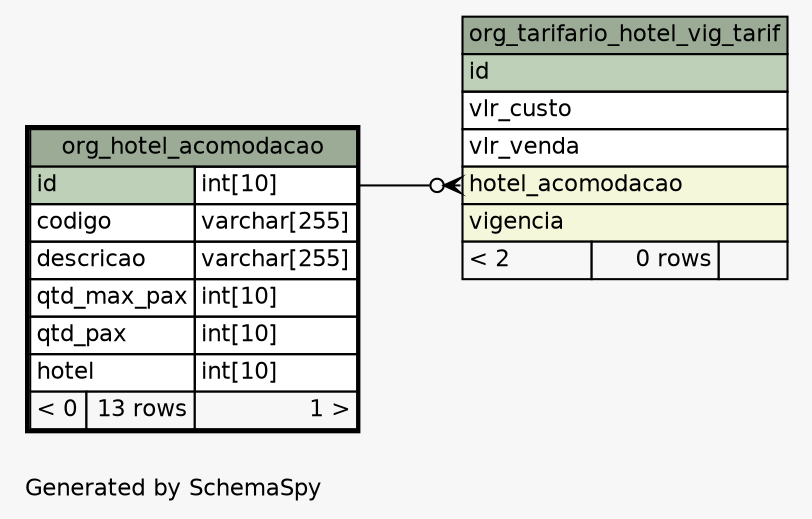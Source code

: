 // dot 2.38.0 on Windows 10 10.0
// SchemaSpy rev 590
digraph "oneDegreeRelationshipsDiagram" {
  graph [
    rankdir="RL"
    bgcolor="#f7f7f7"
    label="\nGenerated by SchemaSpy"
    labeljust="l"
    nodesep="0.18"
    ranksep="0.46"
    fontname="Helvetica"
    fontsize="11"
  ];
  node [
    fontname="Helvetica"
    fontsize="11"
    shape="plaintext"
  ];
  edge [
    arrowsize="0.8"
  ];
  "org_tarifario_hotel_vig_tarif":"hotel_acomodacao":w -> "org_hotel_acomodacao":"id.type":e [arrowhead=none dir=back arrowtail=crowodot];
  "org_hotel_acomodacao" [
    label=<
    <TABLE BORDER="2" CELLBORDER="1" CELLSPACING="0" BGCOLOR="#ffffff">
      <TR><TD COLSPAN="3" BGCOLOR="#9bab96" ALIGN="CENTER">org_hotel_acomodacao</TD></TR>
      <TR><TD PORT="id" COLSPAN="2" BGCOLOR="#bed1b8" ALIGN="LEFT">id</TD><TD PORT="id.type" ALIGN="LEFT">int[10]</TD></TR>
      <TR><TD PORT="codigo" COLSPAN="2" ALIGN="LEFT">codigo</TD><TD PORT="codigo.type" ALIGN="LEFT">varchar[255]</TD></TR>
      <TR><TD PORT="descricao" COLSPAN="2" ALIGN="LEFT">descricao</TD><TD PORT="descricao.type" ALIGN="LEFT">varchar[255]</TD></TR>
      <TR><TD PORT="qtd_max_pax" COLSPAN="2" ALIGN="LEFT">qtd_max_pax</TD><TD PORT="qtd_max_pax.type" ALIGN="LEFT">int[10]</TD></TR>
      <TR><TD PORT="qtd_pax" COLSPAN="2" ALIGN="LEFT">qtd_pax</TD><TD PORT="qtd_pax.type" ALIGN="LEFT">int[10]</TD></TR>
      <TR><TD PORT="hotel" COLSPAN="2" ALIGN="LEFT">hotel</TD><TD PORT="hotel.type" ALIGN="LEFT">int[10]</TD></TR>
      <TR><TD ALIGN="LEFT" BGCOLOR="#f7f7f7">&lt; 0</TD><TD ALIGN="RIGHT" BGCOLOR="#f7f7f7">13 rows</TD><TD ALIGN="RIGHT" BGCOLOR="#f7f7f7">1 &gt;</TD></TR>
    </TABLE>>
    URL="org_hotel_acomodacao.html"
    tooltip="org_hotel_acomodacao"
  ];
  "org_tarifario_hotel_vig_tarif" [
    label=<
    <TABLE BORDER="0" CELLBORDER="1" CELLSPACING="0" BGCOLOR="#ffffff">
      <TR><TD COLSPAN="3" BGCOLOR="#9bab96" ALIGN="CENTER">org_tarifario_hotel_vig_tarif</TD></TR>
      <TR><TD PORT="id" COLSPAN="3" BGCOLOR="#bed1b8" ALIGN="LEFT">id</TD></TR>
      <TR><TD PORT="vlr_custo" COLSPAN="3" ALIGN="LEFT">vlr_custo</TD></TR>
      <TR><TD PORT="vlr_venda" COLSPAN="3" ALIGN="LEFT">vlr_venda</TD></TR>
      <TR><TD PORT="hotel_acomodacao" COLSPAN="3" BGCOLOR="#f4f7da" ALIGN="LEFT">hotel_acomodacao</TD></TR>
      <TR><TD PORT="vigencia" COLSPAN="3" BGCOLOR="#f4f7da" ALIGN="LEFT">vigencia</TD></TR>
      <TR><TD ALIGN="LEFT" BGCOLOR="#f7f7f7">&lt; 2</TD><TD ALIGN="RIGHT" BGCOLOR="#f7f7f7">0 rows</TD><TD ALIGN="RIGHT" BGCOLOR="#f7f7f7">  </TD></TR>
    </TABLE>>
    URL="org_tarifario_hotel_vig_tarif.html"
    tooltip="org_tarifario_hotel_vig_tarif"
  ];
}
